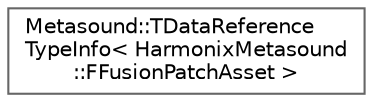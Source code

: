 digraph "Graphical Class Hierarchy"
{
 // INTERACTIVE_SVG=YES
 // LATEX_PDF_SIZE
  bgcolor="transparent";
  edge [fontname=Helvetica,fontsize=10,labelfontname=Helvetica,labelfontsize=10];
  node [fontname=Helvetica,fontsize=10,shape=box,height=0.2,width=0.4];
  rankdir="LR";
  Node0 [id="Node000000",label="Metasound::TDataReference\lTypeInfo\< HarmonixMetasound\l::FFusionPatchAsset \>",height=0.2,width=0.4,color="grey40", fillcolor="white", style="filled",URL="$dc/d96/struct_1_1Metasound_1_1TDataReferenceTypeInfo_3_01HarmonixMetasound_1_1FFusionPatchAsset_01_4.html",tooltip=" "];
}
